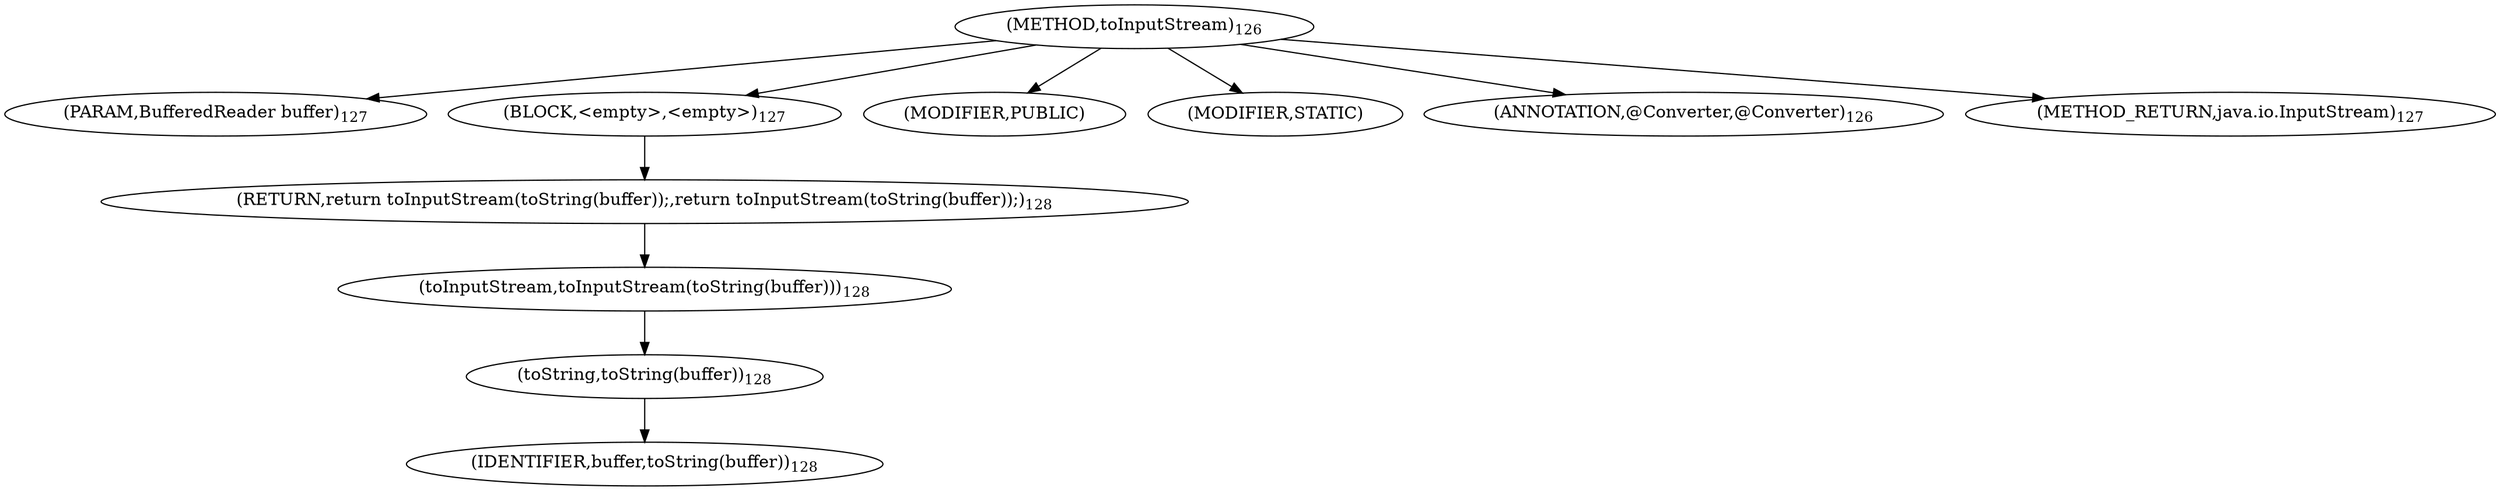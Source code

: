 digraph "toInputStream" {  
"214" [label = <(METHOD,toInputStream)<SUB>126</SUB>> ]
"215" [label = <(PARAM,BufferedReader buffer)<SUB>127</SUB>> ]
"216" [label = <(BLOCK,&lt;empty&gt;,&lt;empty&gt;)<SUB>127</SUB>> ]
"217" [label = <(RETURN,return toInputStream(toString(buffer));,return toInputStream(toString(buffer));)<SUB>128</SUB>> ]
"218" [label = <(toInputStream,toInputStream(toString(buffer)))<SUB>128</SUB>> ]
"219" [label = <(toString,toString(buffer))<SUB>128</SUB>> ]
"220" [label = <(IDENTIFIER,buffer,toString(buffer))<SUB>128</SUB>> ]
"221" [label = <(MODIFIER,PUBLIC)> ]
"222" [label = <(MODIFIER,STATIC)> ]
"223" [label = <(ANNOTATION,@Converter,@Converter)<SUB>126</SUB>> ]
"224" [label = <(METHOD_RETURN,java.io.InputStream)<SUB>127</SUB>> ]
  "214" -> "215" 
  "214" -> "216" 
  "214" -> "221" 
  "214" -> "222" 
  "214" -> "223" 
  "214" -> "224" 
  "216" -> "217" 
  "217" -> "218" 
  "218" -> "219" 
  "219" -> "220" 
}
